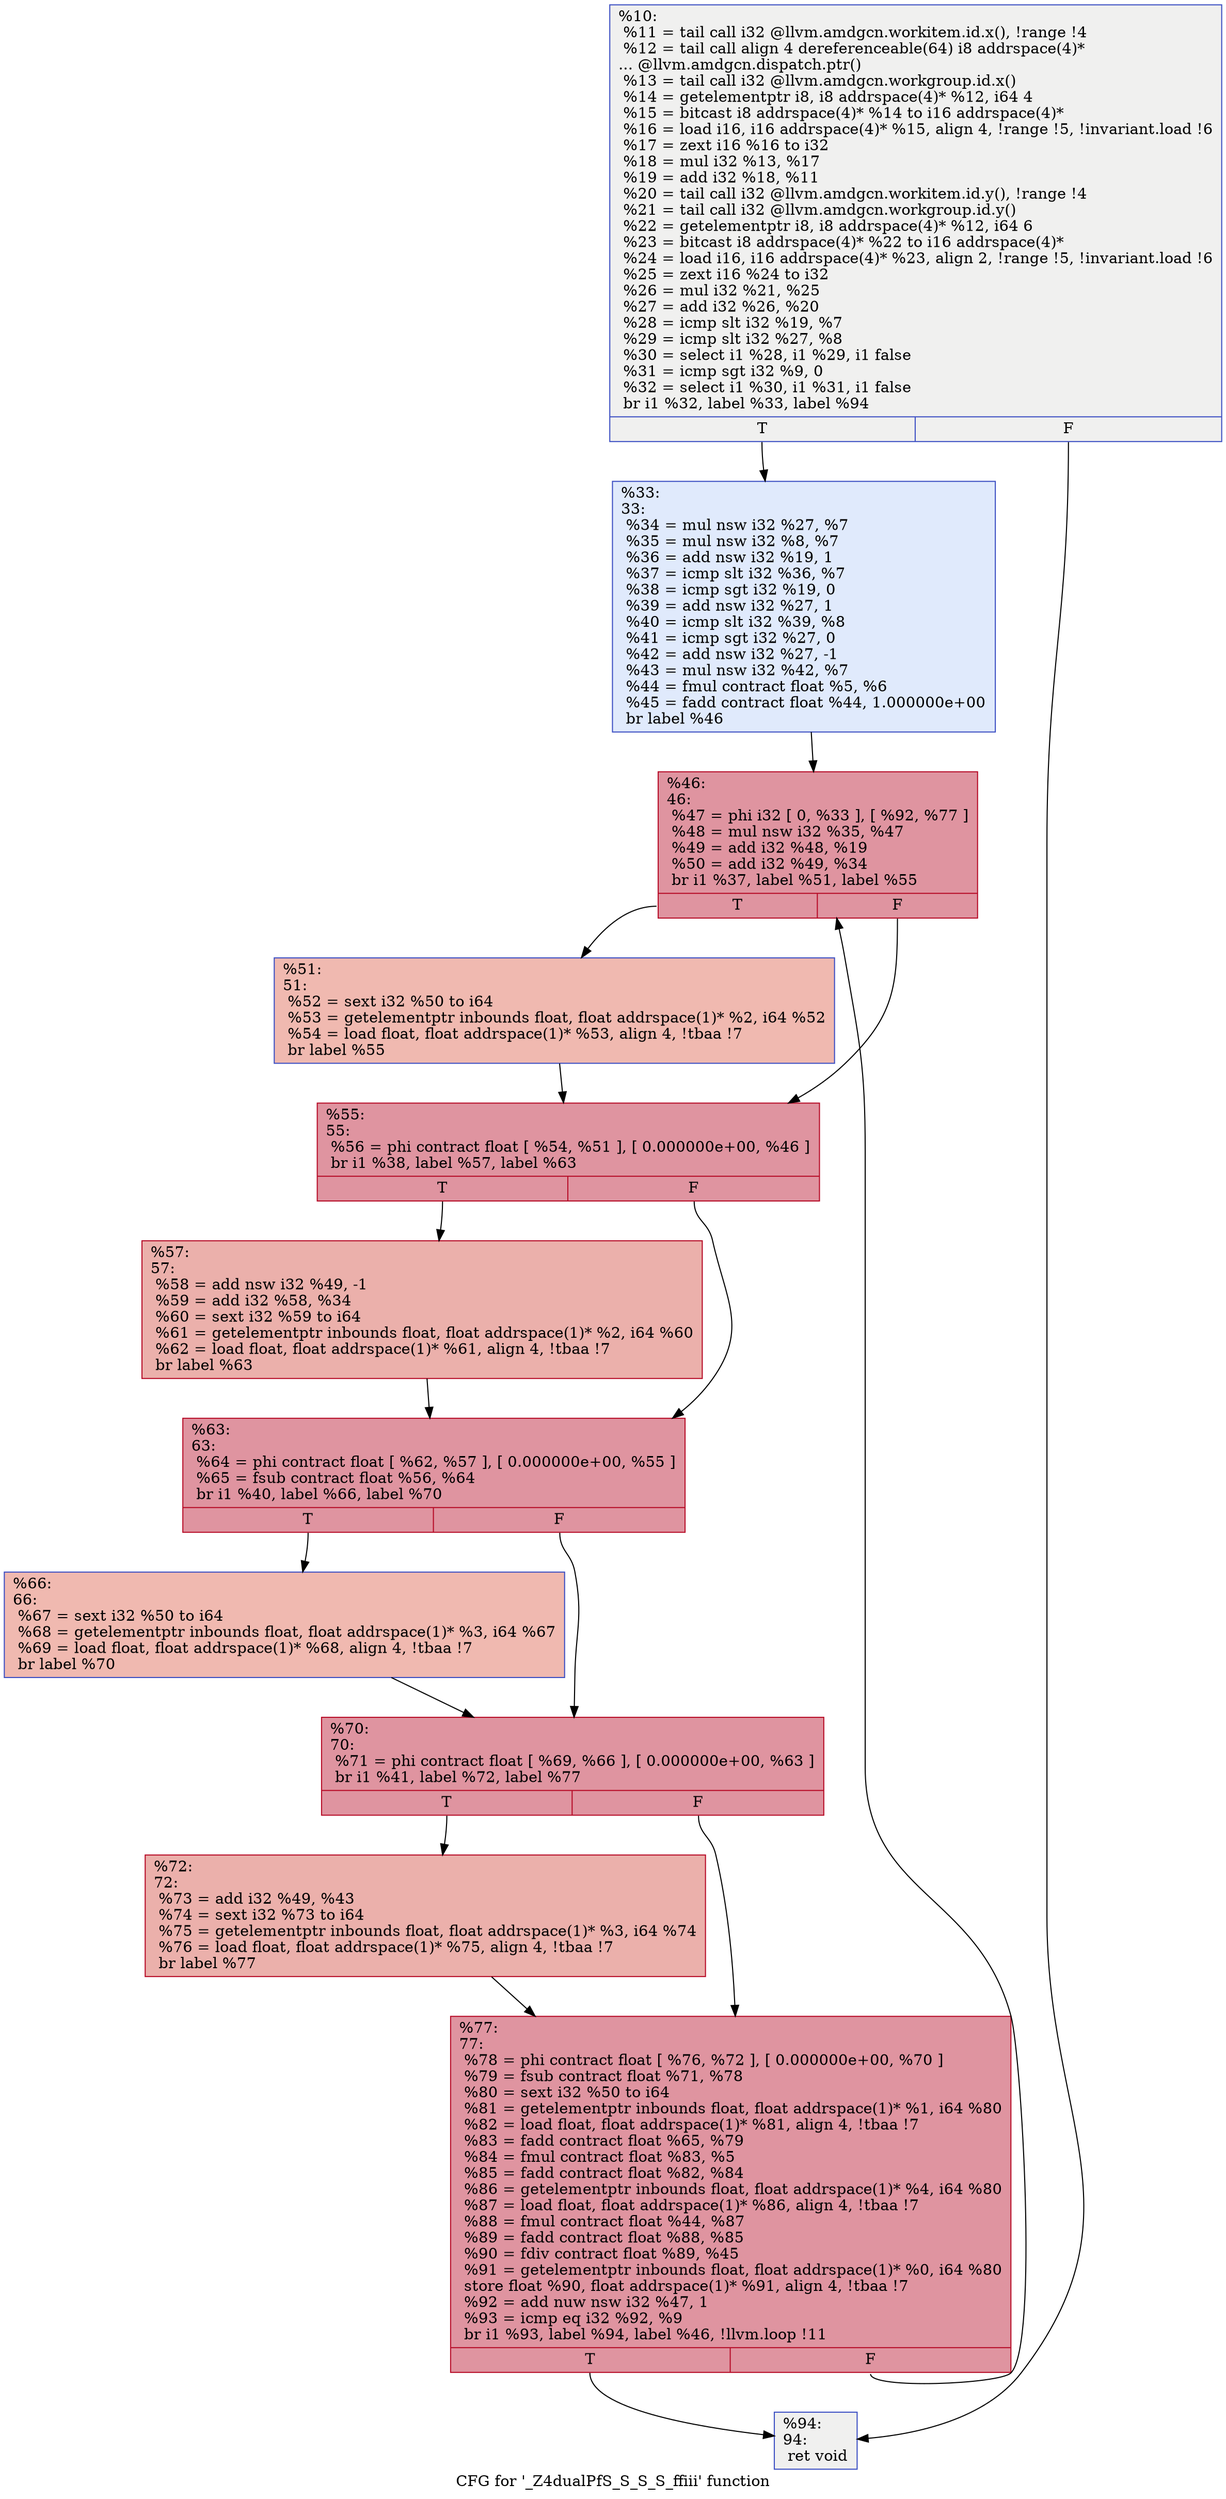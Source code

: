 digraph "CFG for '_Z4dualPfS_S_S_S_ffiii' function" {
	label="CFG for '_Z4dualPfS_S_S_S_ffiii' function";

	Node0x472d430 [shape=record,color="#3d50c3ff", style=filled, fillcolor="#dedcdb70",label="{%10:\l  %11 = tail call i32 @llvm.amdgcn.workitem.id.x(), !range !4\l  %12 = tail call align 4 dereferenceable(64) i8 addrspace(4)*\l... @llvm.amdgcn.dispatch.ptr()\l  %13 = tail call i32 @llvm.amdgcn.workgroup.id.x()\l  %14 = getelementptr i8, i8 addrspace(4)* %12, i64 4\l  %15 = bitcast i8 addrspace(4)* %14 to i16 addrspace(4)*\l  %16 = load i16, i16 addrspace(4)* %15, align 4, !range !5, !invariant.load !6\l  %17 = zext i16 %16 to i32\l  %18 = mul i32 %13, %17\l  %19 = add i32 %18, %11\l  %20 = tail call i32 @llvm.amdgcn.workitem.id.y(), !range !4\l  %21 = tail call i32 @llvm.amdgcn.workgroup.id.y()\l  %22 = getelementptr i8, i8 addrspace(4)* %12, i64 6\l  %23 = bitcast i8 addrspace(4)* %22 to i16 addrspace(4)*\l  %24 = load i16, i16 addrspace(4)* %23, align 2, !range !5, !invariant.load !6\l  %25 = zext i16 %24 to i32\l  %26 = mul i32 %21, %25\l  %27 = add i32 %26, %20\l  %28 = icmp slt i32 %19, %7\l  %29 = icmp slt i32 %27, %8\l  %30 = select i1 %28, i1 %29, i1 false\l  %31 = icmp sgt i32 %9, 0\l  %32 = select i1 %30, i1 %31, i1 false\l  br i1 %32, label %33, label %94\l|{<s0>T|<s1>F}}"];
	Node0x472d430:s0 -> Node0x472fc80;
	Node0x472d430:s1 -> Node0x472fd10;
	Node0x472fc80 [shape=record,color="#3d50c3ff", style=filled, fillcolor="#b9d0f970",label="{%33:\l33:                                               \l  %34 = mul nsw i32 %27, %7\l  %35 = mul nsw i32 %8, %7\l  %36 = add nsw i32 %19, 1\l  %37 = icmp slt i32 %36, %7\l  %38 = icmp sgt i32 %19, 0\l  %39 = add nsw i32 %27, 1\l  %40 = icmp slt i32 %39, %8\l  %41 = icmp sgt i32 %27, 0\l  %42 = add nsw i32 %27, -1\l  %43 = mul nsw i32 %42, %7\l  %44 = fmul contract float %5, %6\l  %45 = fadd contract float %44, 1.000000e+00\l  br label %46\l}"];
	Node0x472fc80 -> Node0x4732fc0;
	Node0x4732fc0 [shape=record,color="#b70d28ff", style=filled, fillcolor="#b70d2870",label="{%46:\l46:                                               \l  %47 = phi i32 [ 0, %33 ], [ %92, %77 ]\l  %48 = mul nsw i32 %35, %47\l  %49 = add i32 %48, %19\l  %50 = add i32 %49, %34\l  br i1 %37, label %51, label %55\l|{<s0>T|<s1>F}}"];
	Node0x4732fc0:s0 -> Node0x47333e0;
	Node0x4732fc0:s1 -> Node0x4733470;
	Node0x47333e0 [shape=record,color="#3d50c3ff", style=filled, fillcolor="#de614d70",label="{%51:\l51:                                               \l  %52 = sext i32 %50 to i64\l  %53 = getelementptr inbounds float, float addrspace(1)* %2, i64 %52\l  %54 = load float, float addrspace(1)* %53, align 4, !tbaa !7\l  br label %55\l}"];
	Node0x47333e0 -> Node0x4733470;
	Node0x4733470 [shape=record,color="#b70d28ff", style=filled, fillcolor="#b70d2870",label="{%55:\l55:                                               \l  %56 = phi contract float [ %54, %51 ], [ 0.000000e+00, %46 ]\l  br i1 %38, label %57, label %63\l|{<s0>T|<s1>F}}"];
	Node0x4733470:s0 -> Node0x4733980;
	Node0x4733470:s1 -> Node0x4733a10;
	Node0x4733980 [shape=record,color="#b70d28ff", style=filled, fillcolor="#d24b4070",label="{%57:\l57:                                               \l  %58 = add nsw i32 %49, -1\l  %59 = add i32 %58, %34\l  %60 = sext i32 %59 to i64\l  %61 = getelementptr inbounds float, float addrspace(1)* %2, i64 %60\l  %62 = load float, float addrspace(1)* %61, align 4, !tbaa !7\l  br label %63\l}"];
	Node0x4733980 -> Node0x4733a10;
	Node0x4733a10 [shape=record,color="#b70d28ff", style=filled, fillcolor="#b70d2870",label="{%63:\l63:                                               \l  %64 = phi contract float [ %62, %57 ], [ 0.000000e+00, %55 ]\l  %65 = fsub contract float %56, %64\l  br i1 %40, label %66, label %70\l|{<s0>T|<s1>F}}"];
	Node0x4733a10:s0 -> Node0x4731c50;
	Node0x4733a10:s1 -> Node0x4731ca0;
	Node0x4731c50 [shape=record,color="#3d50c3ff", style=filled, fillcolor="#de614d70",label="{%66:\l66:                                               \l  %67 = sext i32 %50 to i64\l  %68 = getelementptr inbounds float, float addrspace(1)* %3, i64 %67\l  %69 = load float, float addrspace(1)* %68, align 4, !tbaa !7\l  br label %70\l}"];
	Node0x4731c50 -> Node0x4731ca0;
	Node0x4731ca0 [shape=record,color="#b70d28ff", style=filled, fillcolor="#b70d2870",label="{%70:\l70:                                               \l  %71 = phi contract float [ %69, %66 ], [ 0.000000e+00, %63 ]\l  br i1 %41, label %72, label %77\l|{<s0>T|<s1>F}}"];
	Node0x4731ca0:s0 -> Node0x4734bd0;
	Node0x4731ca0:s1 -> Node0x47330f0;
	Node0x4734bd0 [shape=record,color="#b70d28ff", style=filled, fillcolor="#d24b4070",label="{%72:\l72:                                               \l  %73 = add i32 %49, %43\l  %74 = sext i32 %73 to i64\l  %75 = getelementptr inbounds float, float addrspace(1)* %3, i64 %74\l  %76 = load float, float addrspace(1)* %75, align 4, !tbaa !7\l  br label %77\l}"];
	Node0x4734bd0 -> Node0x47330f0;
	Node0x47330f0 [shape=record,color="#b70d28ff", style=filled, fillcolor="#b70d2870",label="{%77:\l77:                                               \l  %78 = phi contract float [ %76, %72 ], [ 0.000000e+00, %70 ]\l  %79 = fsub contract float %71, %78\l  %80 = sext i32 %50 to i64\l  %81 = getelementptr inbounds float, float addrspace(1)* %1, i64 %80\l  %82 = load float, float addrspace(1)* %81, align 4, !tbaa !7\l  %83 = fadd contract float %65, %79\l  %84 = fmul contract float %83, %5\l  %85 = fadd contract float %82, %84\l  %86 = getelementptr inbounds float, float addrspace(1)* %4, i64 %80\l  %87 = load float, float addrspace(1)* %86, align 4, !tbaa !7\l  %88 = fmul contract float %44, %87\l  %89 = fadd contract float %88, %85\l  %90 = fdiv contract float %89, %45\l  %91 = getelementptr inbounds float, float addrspace(1)* %0, i64 %80\l  store float %90, float addrspace(1)* %91, align 4, !tbaa !7\l  %92 = add nuw nsw i32 %47, 1\l  %93 = icmp eq i32 %92, %9\l  br i1 %93, label %94, label %46, !llvm.loop !11\l|{<s0>T|<s1>F}}"];
	Node0x47330f0:s0 -> Node0x472fd10;
	Node0x47330f0:s1 -> Node0x4732fc0;
	Node0x472fd10 [shape=record,color="#3d50c3ff", style=filled, fillcolor="#dedcdb70",label="{%94:\l94:                                               \l  ret void\l}"];
}
